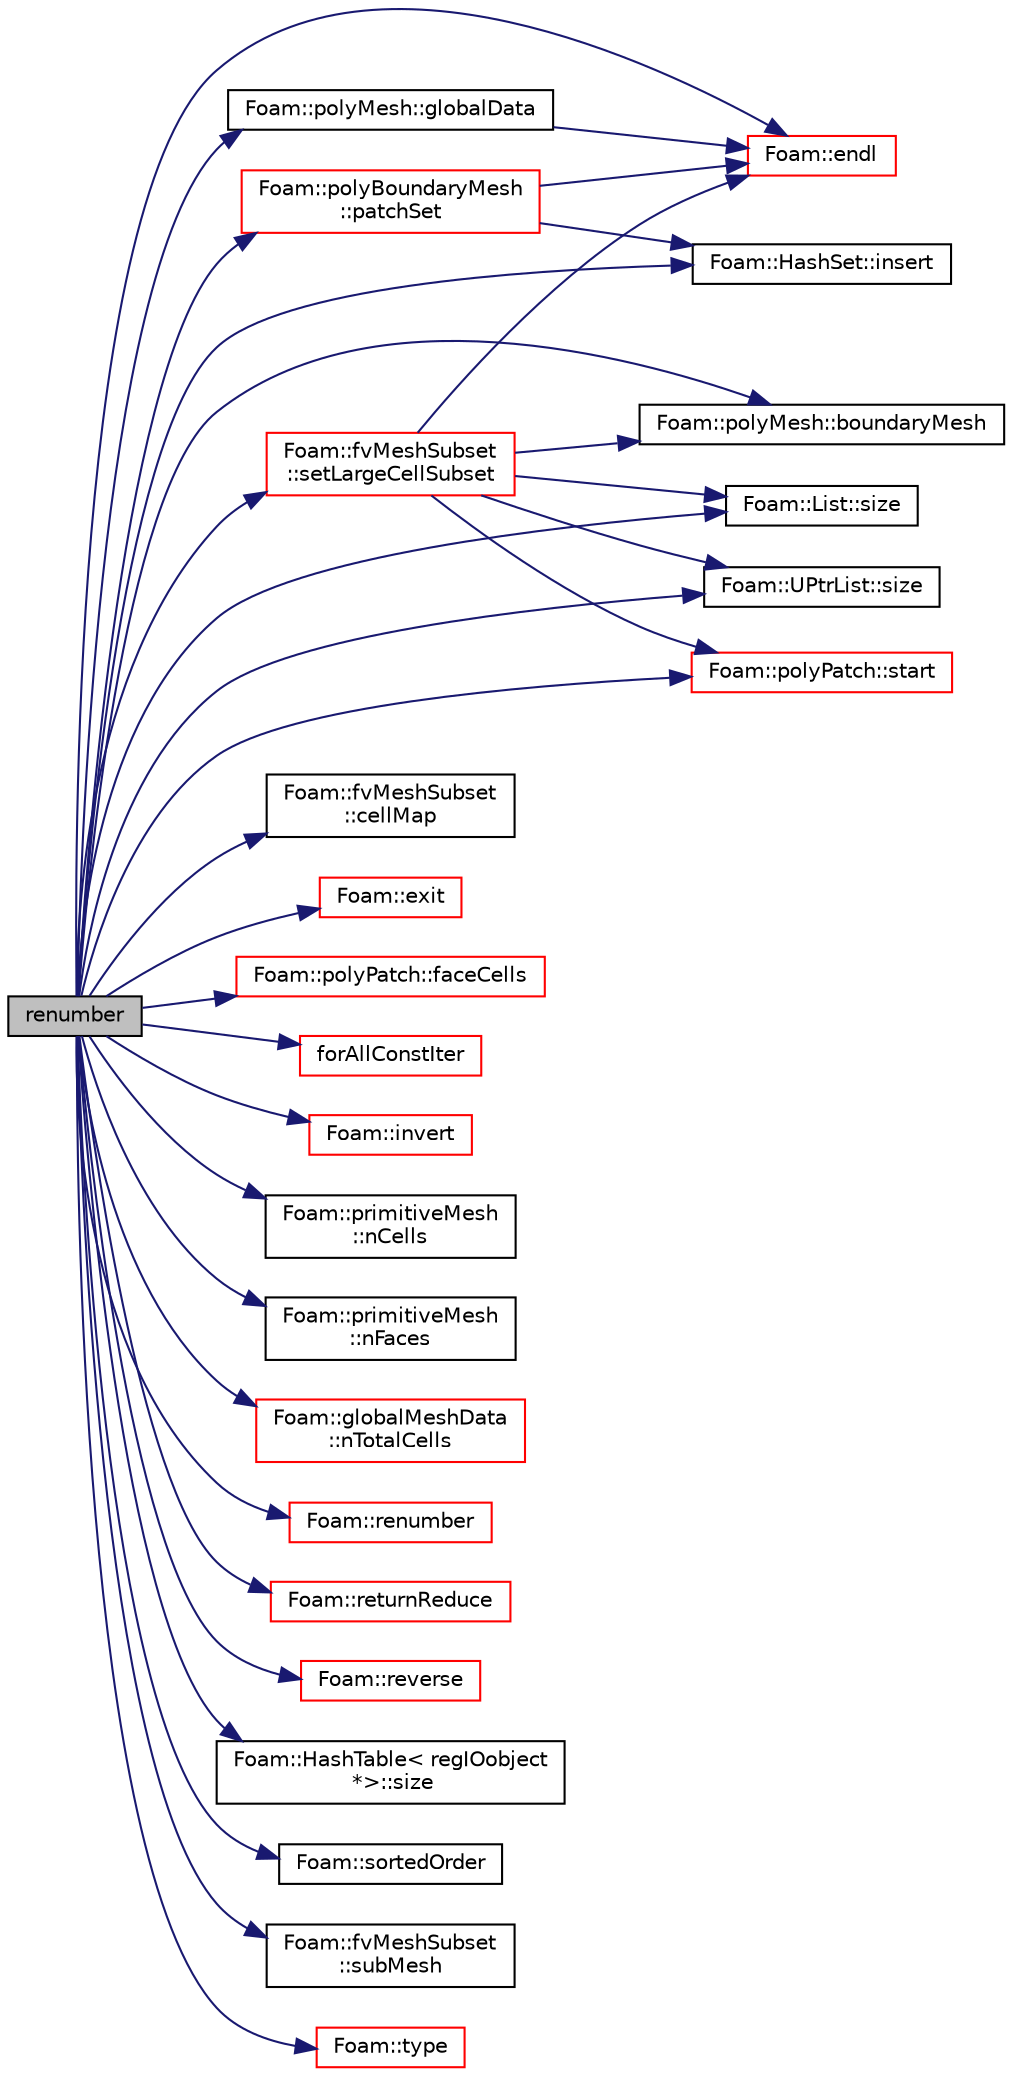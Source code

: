 digraph "renumber"
{
  bgcolor="transparent";
  edge [fontname="Helvetica",fontsize="10",labelfontname="Helvetica",labelfontsize="10"];
  node [fontname="Helvetica",fontsize="10",shape=record];
  rankdir="LR";
  Node16 [label="renumber",height=0.2,width=0.4,color="black", fillcolor="grey75", style="filled", fontcolor="black"];
  Node16 -> Node17 [color="midnightblue",fontsize="10",style="solid",fontname="Helvetica"];
  Node17 [label="Foam::polyMesh::boundaryMesh",height=0.2,width=0.4,color="black",URL="$a28565.html#a9f2b68c134340291eda6197f47f25484",tooltip="Return boundary mesh. "];
  Node16 -> Node18 [color="midnightblue",fontsize="10",style="solid",fontname="Helvetica"];
  Node18 [label="Foam::fvMeshSubset\l::cellMap",height=0.2,width=0.4,color="black",URL="$a22201.html#aa3942ff9314208a66e6aa0cdcde4d530",tooltip="Return cell map. "];
  Node16 -> Node19 [color="midnightblue",fontsize="10",style="solid",fontname="Helvetica"];
  Node19 [label="Foam::endl",height=0.2,width=0.4,color="red",URL="$a21851.html#a2db8fe02a0d3909e9351bb4275b23ce4",tooltip="Add newline and flush stream. "];
  Node16 -> Node21 [color="midnightblue",fontsize="10",style="solid",fontname="Helvetica"];
  Node21 [label="Foam::exit",height=0.2,width=0.4,color="red",URL="$a21851.html#a06ca7250d8e89caf05243ec094843642"];
  Node16 -> Node68 [color="midnightblue",fontsize="10",style="solid",fontname="Helvetica"];
  Node68 [label="Foam::polyPatch::faceCells",height=0.2,width=0.4,color="red",URL="$a28633.html#afbfac825732ef2770fff4261b4e930e9",tooltip="Return face-cell addressing. "];
  Node16 -> Node71 [color="midnightblue",fontsize="10",style="solid",fontname="Helvetica"];
  Node71 [label="forAllConstIter",height=0.2,width=0.4,color="red",URL="$a39311.html#ae21e2836509b0fa7f7cedf6493b11b09"];
  Node16 -> Node191 [color="midnightblue",fontsize="10",style="solid",fontname="Helvetica"];
  Node191 [label="Foam::polyMesh::globalData",height=0.2,width=0.4,color="black",URL="$a28565.html#a5e9cb8eb9e52843d336386b13423d19c",tooltip="Return parallel info. "];
  Node191 -> Node19 [color="midnightblue",fontsize="10",style="solid",fontname="Helvetica"];
  Node16 -> Node319 [color="midnightblue",fontsize="10",style="solid",fontname="Helvetica"];
  Node319 [label="Foam::HashSet::insert",height=0.2,width=0.4,color="black",URL="$a26829.html#a49f0753d9652681fc3a81f59951a0ad7",tooltip="Insert a new entry. "];
  Node16 -> Node320 [color="midnightblue",fontsize="10",style="solid",fontname="Helvetica"];
  Node320 [label="Foam::invert",height=0.2,width=0.4,color="red",URL="$a21851.html#a327595a4510d001734d50819f3ee744d",tooltip="Invert one-to-one map. Unmapped elements will be -1. "];
  Node16 -> Node114 [color="midnightblue",fontsize="10",style="solid",fontname="Helvetica"];
  Node114 [label="Foam::primitiveMesh\l::nCells",height=0.2,width=0.4,color="black",URL="$a28685.html#a13b94bdb0926552bf78ad5210a73a3d5"];
  Node16 -> Node115 [color="midnightblue",fontsize="10",style="solid",fontname="Helvetica"];
  Node115 [label="Foam::primitiveMesh\l::nFaces",height=0.2,width=0.4,color="black",URL="$a28685.html#abe602c985a3c9ffa67176e969e77ca6f"];
  Node16 -> Node322 [color="midnightblue",fontsize="10",style="solid",fontname="Helvetica"];
  Node322 [label="Foam::globalMeshData\l::nTotalCells",height=0.2,width=0.4,color="red",URL="$a28485.html#af5f312e4d0bc5cbcc088e7c247d3a97a",tooltip="Return total number of cells in decomposed mesh. "];
  Node16 -> Node466 [color="midnightblue",fontsize="10",style="solid",fontname="Helvetica"];
  Node466 [label="Foam::polyBoundaryMesh\l::patchSet",height=0.2,width=0.4,color="red",URL="$a28557.html#abe10e35312c29750b51357d9058ca8be",tooltip="Return the set of patch IDs corresponding to the given names. "];
  Node466 -> Node19 [color="midnightblue",fontsize="10",style="solid",fontname="Helvetica"];
  Node466 -> Node319 [color="midnightblue",fontsize="10",style="solid",fontname="Helvetica"];
  Node16 -> Node476 [color="midnightblue",fontsize="10",style="solid",fontname="Helvetica"];
  Node476 [label="Foam::renumber",height=0.2,width=0.4,color="red",URL="$a21851.html#a495791c4d9e97a9fb63adc1124e336dd",tooltip="Renumber the values (not the indices) of a list. "];
  Node16 -> Node464 [color="midnightblue",fontsize="10",style="solid",fontname="Helvetica"];
  Node464 [label="Foam::returnReduce",height=0.2,width=0.4,color="red",URL="$a21851.html#a8d528a67d2a9c6fe4fb94bc86872624b"];
  Node16 -> Node483 [color="midnightblue",fontsize="10",style="solid",fontname="Helvetica"];
  Node483 [label="Foam::reverse",height=0.2,width=0.4,color="red",URL="$a21851.html#a7153d7a33d40be3be4187d0e581437fe"];
  Node16 -> Node485 [color="midnightblue",fontsize="10",style="solid",fontname="Helvetica"];
  Node485 [label="Foam::fvMeshSubset\l::setLargeCellSubset",height=0.2,width=0.4,color="red",URL="$a22201.html#aa5aecd31ebb23c10811eb60949808165",tooltip="Set the subset from all cells with region == currentRegion. "];
  Node485 -> Node17 [color="midnightblue",fontsize="10",style="solid",fontname="Helvetica"];
  Node485 -> Node19 [color="midnightblue",fontsize="10",style="solid",fontname="Helvetica"];
  Node485 -> Node120 [color="midnightblue",fontsize="10",style="solid",fontname="Helvetica"];
  Node120 [label="Foam::List::size",height=0.2,width=0.4,color="black",URL="$a26833.html#a8a5f6fa29bd4b500caf186f60245b384",tooltip="Override size to be inconsistent with allocated storage. "];
  Node485 -> Node350 [color="midnightblue",fontsize="10",style="solid",fontname="Helvetica"];
  Node350 [label="Foam::UPtrList::size",height=0.2,width=0.4,color="black",URL="$a27101.html#a47b3bf30da1eb3ab8076b5fbe00e0494",tooltip="Return the number of elements in the UPtrList. "];
  Node485 -> Node328 [color="midnightblue",fontsize="10",style="solid",fontname="Helvetica"];
  Node328 [label="Foam::polyPatch::start",height=0.2,width=0.4,color="red",URL="$a28633.html#a6bfd3e3abb11e98bdb4b98671cec1234",tooltip="Return start label of this patch in the polyMesh face list. "];
  Node16 -> Node120 [color="midnightblue",fontsize="10",style="solid",fontname="Helvetica"];
  Node16 -> Node350 [color="midnightblue",fontsize="10",style="solid",fontname="Helvetica"];
  Node16 -> Node183 [color="midnightblue",fontsize="10",style="solid",fontname="Helvetica"];
  Node183 [label="Foam::HashTable\< regIOobject\l *\>::size",height=0.2,width=0.4,color="black",URL="$a26841.html#a47b3bf30da1eb3ab8076b5fbe00e0494",tooltip="Return number of elements in table. "];
  Node16 -> Node482 [color="midnightblue",fontsize="10",style="solid",fontname="Helvetica"];
  Node482 [label="Foam::sortedOrder",height=0.2,width=0.4,color="black",URL="$a21851.html#acf128ea037506c14446998bb7ca39264",tooltip="Generate the (stable) sort order for the list. "];
  Node16 -> Node328 [color="midnightblue",fontsize="10",style="solid",fontname="Helvetica"];
  Node16 -> Node489 [color="midnightblue",fontsize="10",style="solid",fontname="Helvetica"];
  Node489 [label="Foam::fvMeshSubset\l::subMesh",height=0.2,width=0.4,color="black",URL="$a22201.html#a2c1fbfa502563d296bb4876e8afc8c00",tooltip="Return reference to subset mesh. "];
  Node16 -> Node160 [color="midnightblue",fontsize="10",style="solid",fontname="Helvetica"];
  Node160 [label="Foam::type",height=0.2,width=0.4,color="red",URL="$a21851.html#aec48583af672626378f501eb9fc32cd1",tooltip="Return the file type: DIRECTORY or FILE. "];
}
